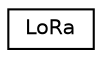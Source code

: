 digraph "Graphical Class Hierarchy"
{
  edge [fontname="Helvetica",fontsize="10",labelfontname="Helvetica",labelfontsize="10"];
  node [fontname="Helvetica",fontsize="10",shape=record];
  rankdir="LR";
  Node1 [label="LoRa",height=0.2,width=0.4,color="black", fillcolor="white", style="filled",URL="$class_lo_ra.html",tooltip="Represents the LoRa Module with all its functionality. It wraps Multitech owns mDot Library functions..."];
}
